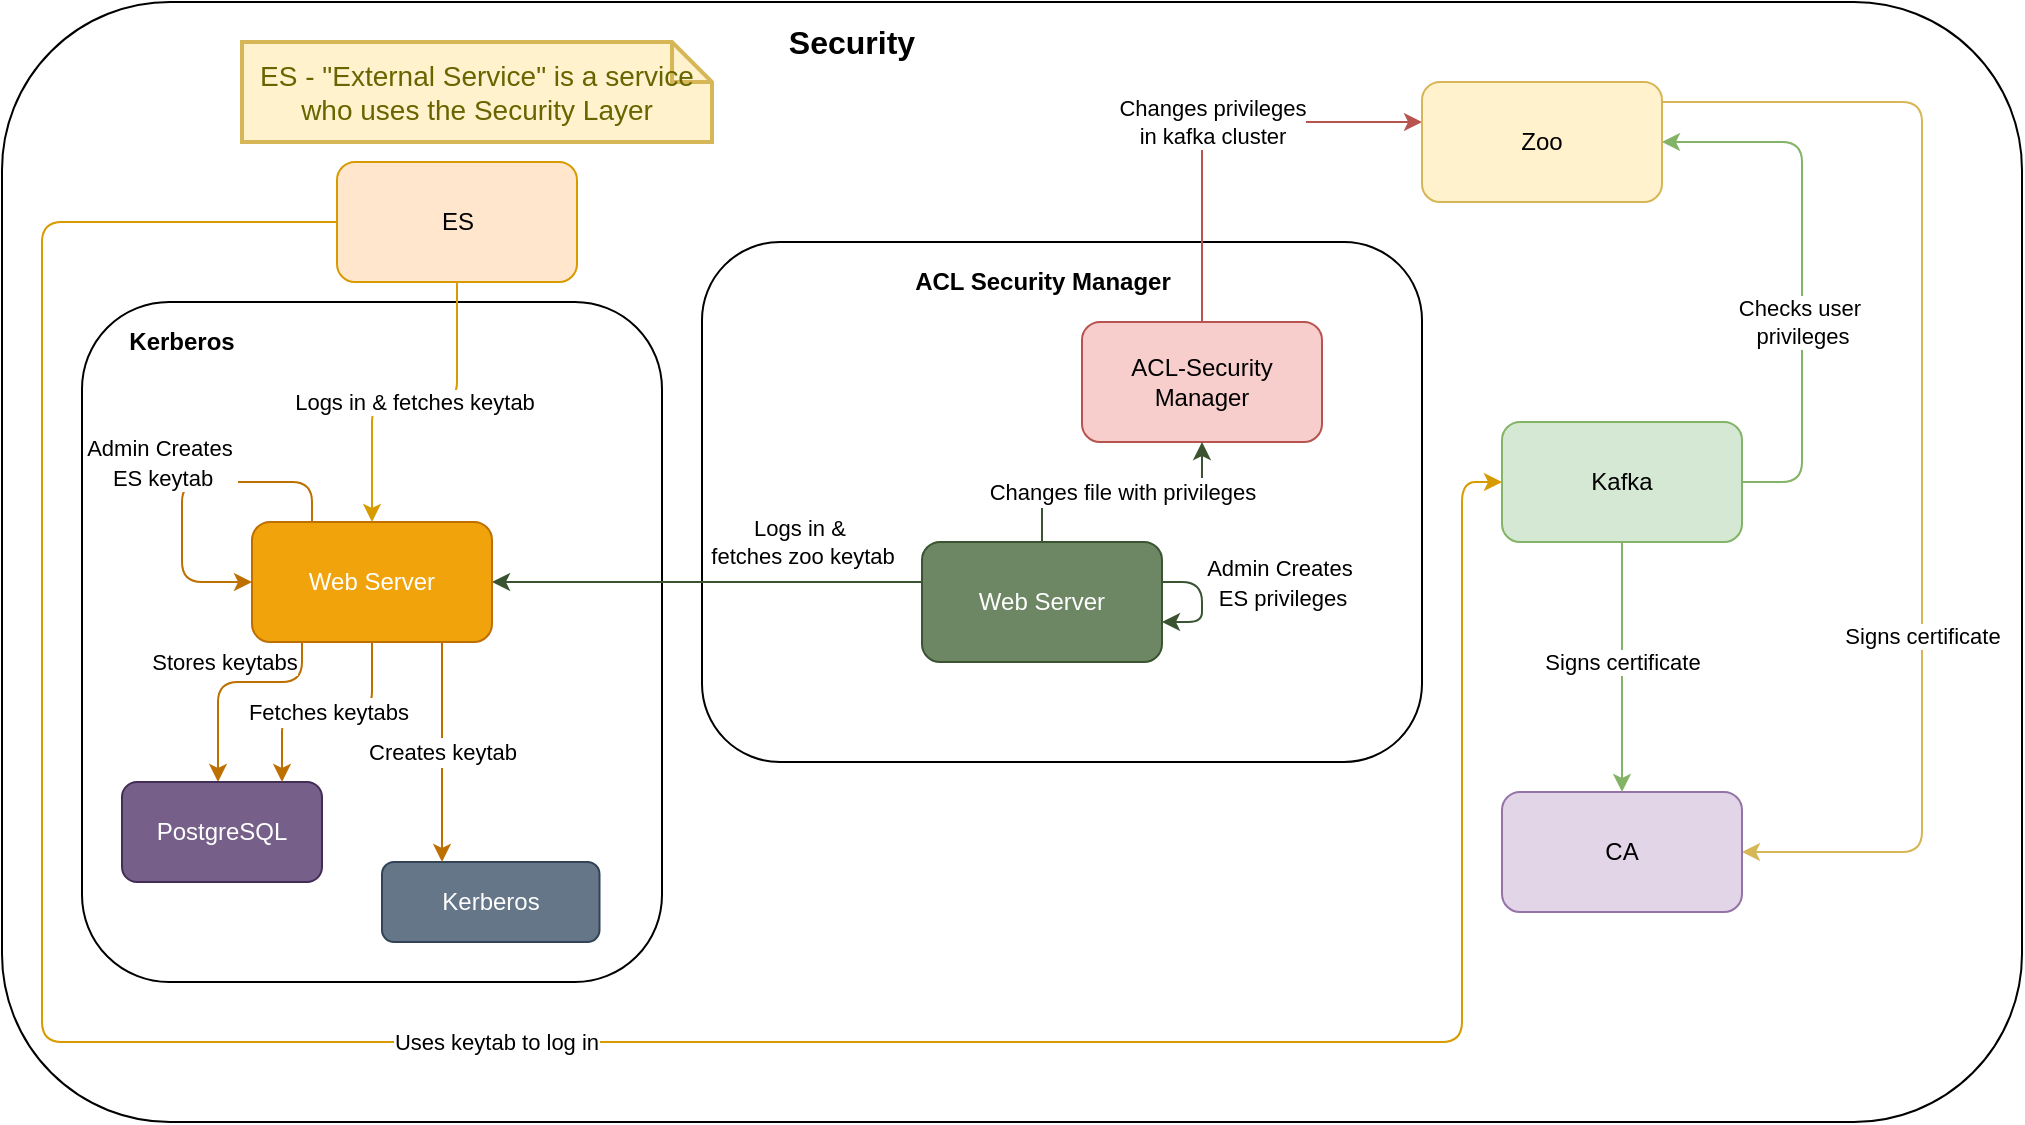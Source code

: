 <mxfile version="13.6.2" type="device"><diagram id="zGuYqAXrwCudrkA4uidf" name="Page-1"><mxGraphModel dx="922" dy="717" grid="1" gridSize="10" guides="1" tooltips="1" connect="1" arrows="1" fold="1" page="1" pageScale="1" pageWidth="827" pageHeight="1169" math="0" shadow="0"><root><mxCell id="0"/><mxCell id="1" parent="0"/><mxCell id="zruj9AOMrc-BiIFHQRGr-1" value="" style="rounded=1;whiteSpace=wrap;html=1;" parent="1" vertex="1"><mxGeometry x="20" y="190" width="1010" height="560" as="geometry"/></mxCell><mxCell id="GKmZt8rZ_cnqLxAEscDw-5" value="" style="rounded=1;whiteSpace=wrap;html=1;fontSize=12;" vertex="1" parent="1"><mxGeometry x="60" y="340" width="290" height="340" as="geometry"/></mxCell><mxCell id="GKmZt8rZ_cnqLxAEscDw-1" value="" style="rounded=1;whiteSpace=wrap;html=1;" vertex="1" parent="1"><mxGeometry x="370" y="310" width="360" height="260" as="geometry"/></mxCell><mxCell id="zruj9AOMrc-BiIFHQRGr-2" value="&lt;font style=&quot;font-size: 16px&quot;&gt;&lt;b&gt;Security&lt;/b&gt;&lt;/font&gt;" style="text;html=1;strokeColor=none;fillColor=none;align=center;verticalAlign=middle;whiteSpace=wrap;rounded=0;" parent="1" vertex="1"><mxGeometry x="398" y="200" width="94" height="20" as="geometry"/></mxCell><mxCell id="zruj9AOMrc-BiIFHQRGr-12" value="Logs in &amp;amp; fetches keytab" style="edgeStyle=orthogonalEdgeStyle;rounded=1;orthogonalLoop=1;jettySize=auto;html=1;fillColor=#ffe6cc;strokeColor=#d79b00;" parent="1" source="zruj9AOMrc-BiIFHQRGr-3" target="GKmZt8rZ_cnqLxAEscDw-6" edge="1"><mxGeometry relative="1" as="geometry"/></mxCell><mxCell id="zruj9AOMrc-BiIFHQRGr-23" value="Uses keytab to log in" style="edgeStyle=orthogonalEdgeStyle;rounded=1;orthogonalLoop=1;jettySize=auto;html=1;fillColor=#ffe6cc;strokeColor=#d79b00;" parent="1" source="zruj9AOMrc-BiIFHQRGr-3" target="zruj9AOMrc-BiIFHQRGr-18" edge="1"><mxGeometry relative="1" as="geometry"><Array as="points"><mxPoint x="40" y="300"/><mxPoint x="40" y="710"/><mxPoint x="750" y="710"/><mxPoint x="750" y="430"/></Array></mxGeometry></mxCell><mxCell id="zruj9AOMrc-BiIFHQRGr-3" value="ES" style="rounded=1;whiteSpace=wrap;html=1;fillColor=#ffe6cc;strokeColor=#d79b00;" parent="1" vertex="1"><mxGeometry x="187.5" y="270" width="120" height="60" as="geometry"/></mxCell><mxCell id="zruj9AOMrc-BiIFHQRGr-11" value="Stores keytabs" style="edgeStyle=orthogonalEdgeStyle;rounded=1;orthogonalLoop=1;jettySize=auto;html=1;fillColor=#f0a30a;strokeColor=#BD7000;" parent="1" source="GKmZt8rZ_cnqLxAEscDw-6" target="zruj9AOMrc-BiIFHQRGr-9" edge="1"><mxGeometry x="0.061" y="-10" relative="1" as="geometry"><Array as="points"><mxPoint x="170" y="530"/><mxPoint x="128" y="530"/></Array><mxPoint as="offset"/></mxGeometry></mxCell><mxCell id="zruj9AOMrc-BiIFHQRGr-4" value="Kerberos" style="rounded=1;whiteSpace=wrap;html=1;fillColor=#647687;strokeColor=#314354;fontColor=#ffffff;" parent="1" vertex="1"><mxGeometry x="210" y="620" width="108.75" height="40" as="geometry"/></mxCell><mxCell id="zruj9AOMrc-BiIFHQRGr-5" value="ES - &quot;External Service&quot; is a service who uses the Security Layer" style="shape=note;strokeWidth=2;fontSize=14;size=20;whiteSpace=wrap;html=1;fillColor=#fff2cc;strokeColor=#d6b656;fontColor=#666600;" parent="1" vertex="1"><mxGeometry x="140" y="210" width="235" height="50" as="geometry"/></mxCell><mxCell id="zruj9AOMrc-BiIFHQRGr-14" value="Changes&amp;nbsp;privileges &lt;br&gt;in kafka cluster" style="edgeStyle=orthogonalEdgeStyle;rounded=1;orthogonalLoop=1;jettySize=auto;html=1;fillColor=#f8cecc;strokeColor=#b85450;" parent="1" source="zruj9AOMrc-BiIFHQRGr-6" target="zruj9AOMrc-BiIFHQRGr-7" edge="1"><mxGeometry relative="1" as="geometry"><Array as="points"><mxPoint x="620" y="250"/></Array></mxGeometry></mxCell><mxCell id="zruj9AOMrc-BiIFHQRGr-16" value="Logs in &amp;amp;&amp;nbsp;&lt;br&gt;fetches zoo keytab " style="edgeStyle=orthogonalEdgeStyle;rounded=1;orthogonalLoop=1;jettySize=auto;html=1;fillColor=#6d8764;strokeColor=#3A5431;" parent="1" source="GKmZt8rZ_cnqLxAEscDw-2" target="GKmZt8rZ_cnqLxAEscDw-6" edge="1"><mxGeometry x="-0.442" y="-20" relative="1" as="geometry"><Array as="points"><mxPoint x="430" y="480"/><mxPoint x="430" y="480"/></Array><mxPoint as="offset"/></mxGeometry></mxCell><mxCell id="zruj9AOMrc-BiIFHQRGr-6" value="ACL-Security Manager" style="rounded=1;whiteSpace=wrap;html=1;fillColor=#f8cecc;strokeColor=#b85450;" parent="1" vertex="1"><mxGeometry x="560" y="350" width="120" height="60" as="geometry"/></mxCell><mxCell id="zruj9AOMrc-BiIFHQRGr-24" value="Signs certificate" style="edgeStyle=orthogonalEdgeStyle;rounded=1;orthogonalLoop=1;jettySize=auto;html=1;fillColor=#fff2cc;strokeColor=#d6b656;" parent="1" source="zruj9AOMrc-BiIFHQRGr-7" target="zruj9AOMrc-BiIFHQRGr-8" edge="1"><mxGeometry x="0.333" relative="1" as="geometry"><Array as="points"><mxPoint x="980" y="240"/><mxPoint x="980" y="615"/></Array><mxPoint as="offset"/></mxGeometry></mxCell><mxCell id="zruj9AOMrc-BiIFHQRGr-7" value="Zoo" style="rounded=1;whiteSpace=wrap;html=1;fillColor=#fff2cc;strokeColor=#d6b656;" parent="1" vertex="1"><mxGeometry x="730" y="230" width="120" height="60" as="geometry"/></mxCell><mxCell id="zruj9AOMrc-BiIFHQRGr-8" value="CA" style="rounded=1;whiteSpace=wrap;html=1;fillColor=#e1d5e7;strokeColor=#9673a6;" parent="1" vertex="1"><mxGeometry x="770" y="585" width="120" height="60" as="geometry"/></mxCell><mxCell id="zruj9AOMrc-BiIFHQRGr-9" value="PostgreSQL" style="rounded=1;whiteSpace=wrap;html=1;fillColor=#76608a;strokeColor=#432D57;fontColor=#ffffff;" parent="1" vertex="1"><mxGeometry x="80" y="580" width="100" height="50" as="geometry"/></mxCell><mxCell id="zruj9AOMrc-BiIFHQRGr-10" style="edgeStyle=orthogonalEdgeStyle;rounded=0;orthogonalLoop=1;jettySize=auto;html=1;exitX=0.5;exitY=1;exitDx=0;exitDy=0;" parent="1" source="zruj9AOMrc-BiIFHQRGr-3" target="zruj9AOMrc-BiIFHQRGr-3" edge="1"><mxGeometry relative="1" as="geometry"/></mxCell><mxCell id="zruj9AOMrc-BiIFHQRGr-20" value="Checks user&amp;nbsp;&lt;br&gt;privileges" style="edgeStyle=orthogonalEdgeStyle;rounded=1;orthogonalLoop=1;jettySize=auto;html=1;fillColor=#d5e8d4;strokeColor=#82b366;" parent="1" source="zruj9AOMrc-BiIFHQRGr-18" target="zruj9AOMrc-BiIFHQRGr-7" edge="1"><mxGeometry x="-0.185" relative="1" as="geometry"><Array as="points"><mxPoint x="920" y="430"/><mxPoint x="920" y="260"/></Array><mxPoint as="offset"/></mxGeometry></mxCell><mxCell id="zruj9AOMrc-BiIFHQRGr-21" value="Signs certificate" style="edgeStyle=orthogonalEdgeStyle;rounded=0;orthogonalLoop=1;jettySize=auto;html=1;fillColor=#d5e8d4;strokeColor=#82b366;" parent="1" source="zruj9AOMrc-BiIFHQRGr-18" target="zruj9AOMrc-BiIFHQRGr-8" edge="1"><mxGeometry x="-0.04" relative="1" as="geometry"><mxPoint as="offset"/></mxGeometry></mxCell><mxCell id="zruj9AOMrc-BiIFHQRGr-18" value="Kafka" style="rounded=1;whiteSpace=wrap;html=1;fillColor=#d5e8d4;strokeColor=#82b366;" parent="1" vertex="1"><mxGeometry x="770" y="400" width="120" height="60" as="geometry"/></mxCell><mxCell id="QUxRo5DuwcXDduczX7wF-1" style="edgeStyle=orthogonalEdgeStyle;rounded=0;orthogonalLoop=1;jettySize=auto;html=1;exitX=0.5;exitY=1;exitDx=0;exitDy=0;" parent="1" source="zruj9AOMrc-BiIFHQRGr-2" target="zruj9AOMrc-BiIFHQRGr-2" edge="1"><mxGeometry relative="1" as="geometry"/></mxCell><mxCell id="GKmZt8rZ_cnqLxAEscDw-4" value="&lt;font style=&quot;font-size: 11px&quot;&gt;Changes file with privileges&lt;/font&gt;" style="edgeStyle=orthogonalEdgeStyle;rounded=0;orthogonalLoop=1;jettySize=auto;html=1;fontSize=12;fillColor=#6d8764;strokeColor=#3A5431;" edge="1" parent="1" source="GKmZt8rZ_cnqLxAEscDw-2" target="zruj9AOMrc-BiIFHQRGr-6"><mxGeometry relative="1" as="geometry"/></mxCell><mxCell id="GKmZt8rZ_cnqLxAEscDw-2" value="Web Server" style="rounded=1;whiteSpace=wrap;html=1;fillColor=#6d8764;strokeColor=#3A5431;fontColor=#ffffff;" vertex="1" parent="1"><mxGeometry x="480" y="460" width="120" height="60" as="geometry"/></mxCell><mxCell id="GKmZt8rZ_cnqLxAEscDw-3" value="ACL Security Manager" style="text;html=1;strokeColor=none;fillColor=none;align=center;verticalAlign=middle;whiteSpace=wrap;rounded=0;fontSize=12;fontStyle=1" vertex="1" parent="1"><mxGeometry x="472.5" y="320" width="135" height="20" as="geometry"/></mxCell><mxCell id="GKmZt8rZ_cnqLxAEscDw-8" value="&lt;font style=&quot;font-size: 11px&quot;&gt;Creates keytab&lt;/font&gt;" style="edgeStyle=orthogonalEdgeStyle;rounded=0;orthogonalLoop=1;jettySize=auto;html=1;fontSize=12;fillColor=#f0a30a;strokeColor=#BD7000;" edge="1" parent="1" source="GKmZt8rZ_cnqLxAEscDw-6" target="zruj9AOMrc-BiIFHQRGr-4"><mxGeometry relative="1" as="geometry"><Array as="points"><mxPoint x="240" y="550"/><mxPoint x="240" y="550"/></Array></mxGeometry></mxCell><mxCell id="GKmZt8rZ_cnqLxAEscDw-10" value="&lt;font style=&quot;font-size: 11px&quot;&gt;Fetches keytabs&lt;/font&gt;" style="edgeStyle=orthogonalEdgeStyle;rounded=1;orthogonalLoop=1;jettySize=auto;html=1;fontSize=12;fillColor=#f0a30a;strokeColor=#BD7000;" edge="1" parent="1" source="GKmZt8rZ_cnqLxAEscDw-6" target="zruj9AOMrc-BiIFHQRGr-9"><mxGeometry relative="1" as="geometry"><Array as="points"><mxPoint x="205" y="545"/><mxPoint x="160" y="545"/></Array></mxGeometry></mxCell><mxCell id="GKmZt8rZ_cnqLxAEscDw-6" value="Web Server" style="rounded=1;whiteSpace=wrap;html=1;fontSize=12;fillColor=#f0a30a;strokeColor=#BD7000;fontColor=#ffffff;" vertex="1" parent="1"><mxGeometry x="145" y="450" width="120" height="60" as="geometry"/></mxCell><mxCell id="GKmZt8rZ_cnqLxAEscDw-7" value="&lt;b&gt;Kerberos&lt;/b&gt;" style="text;html=1;strokeColor=none;fillColor=none;align=center;verticalAlign=middle;whiteSpace=wrap;rounded=0;fontSize=12;" vertex="1" parent="1"><mxGeometry x="90" y="350" width="40" height="20" as="geometry"/></mxCell><mxCell id="GKmZt8rZ_cnqLxAEscDw-9" value="&lt;span style=&quot;color: rgb(0 , 0 , 0) ; font-family: &amp;#34;helvetica&amp;#34; ; font-size: 11px ; font-style: normal ; font-weight: 400 ; letter-spacing: normal ; text-align: center ; text-indent: 0px ; text-transform: none ; word-spacing: 0px ; background-color: rgb(255 , 255 , 255) ; display: inline ; float: none&quot;&gt;Admin Creates&lt;span&gt;&amp;nbsp;&lt;/span&gt;&lt;/span&gt;&lt;br style=&quot;color: rgb(0 , 0 , 0) ; font-family: &amp;#34;helvetica&amp;#34; ; font-size: 11px ; font-style: normal ; font-weight: 400 ; letter-spacing: normal ; text-align: center ; text-indent: 0px ; text-transform: none ; word-spacing: 0px&quot;&gt;&lt;span style=&quot;color: rgb(0 , 0 , 0) ; font-family: &amp;#34;helvetica&amp;#34; ; font-size: 11px ; font-style: normal ; font-weight: 400 ; letter-spacing: normal ; text-align: center ; text-indent: 0px ; text-transform: none ; word-spacing: 0px ; background-color: rgb(255 , 255 , 255) ; display: inline ; float: none&quot;&gt;ES keytab&lt;/span&gt;" style="edgeStyle=orthogonalEdgeStyle;rounded=1;orthogonalLoop=1;jettySize=auto;html=1;fontSize=12;exitX=0.25;exitY=0;exitDx=0;exitDy=0;entryX=0;entryY=0.5;entryDx=0;entryDy=0;fillColor=#f0a30a;strokeColor=#BD7000;" edge="1" parent="1" source="GKmZt8rZ_cnqLxAEscDw-6" target="GKmZt8rZ_cnqLxAEscDw-6"><mxGeometry y="-14" relative="1" as="geometry"><Array as="points"><mxPoint x="175" y="430"/><mxPoint x="110" y="430"/><mxPoint x="110" y="480"/></Array><mxPoint x="4" y="-10" as="offset"/></mxGeometry></mxCell><mxCell id="GKmZt8rZ_cnqLxAEscDw-11" value="&lt;meta charset=&quot;utf-8&quot;&gt;&lt;span style=&quot;color: rgb(0, 0, 0); font-family: helvetica; font-size: 11px; font-style: normal; font-weight: 400; letter-spacing: normal; text-align: center; text-indent: 0px; text-transform: none; word-spacing: 0px; background-color: rgb(255, 255, 255); display: inline; float: none;&quot;&gt;Admin Creates&lt;span&gt;&amp;nbsp;&lt;/span&gt;&lt;/span&gt;&lt;br style=&quot;color: rgb(0, 0, 0); font-family: helvetica; font-size: 11px; font-style: normal; font-weight: 400; letter-spacing: normal; text-align: center; text-indent: 0px; text-transform: none; word-spacing: 0px;&quot;&gt;&lt;span style=&quot;color: rgb(0, 0, 0); font-family: helvetica; font-size: 11px; font-style: normal; font-weight: 400; letter-spacing: normal; text-align: center; text-indent: 0px; text-transform: none; word-spacing: 0px; background-color: rgb(255, 255, 255); display: inline; float: none;&quot;&gt;ES privileges&lt;/span&gt;" style="edgeStyle=orthogonalEdgeStyle;rounded=1;orthogonalLoop=1;jettySize=auto;html=1;fontSize=12;fillColor=#6d8764;strokeColor=#3A5431;" edge="1" parent="1" source="GKmZt8rZ_cnqLxAEscDw-2" target="GKmZt8rZ_cnqLxAEscDw-2"><mxGeometry x="-0.333" y="40" relative="1" as="geometry"><mxPoint as="offset"/></mxGeometry></mxCell></root></mxGraphModel></diagram></mxfile>